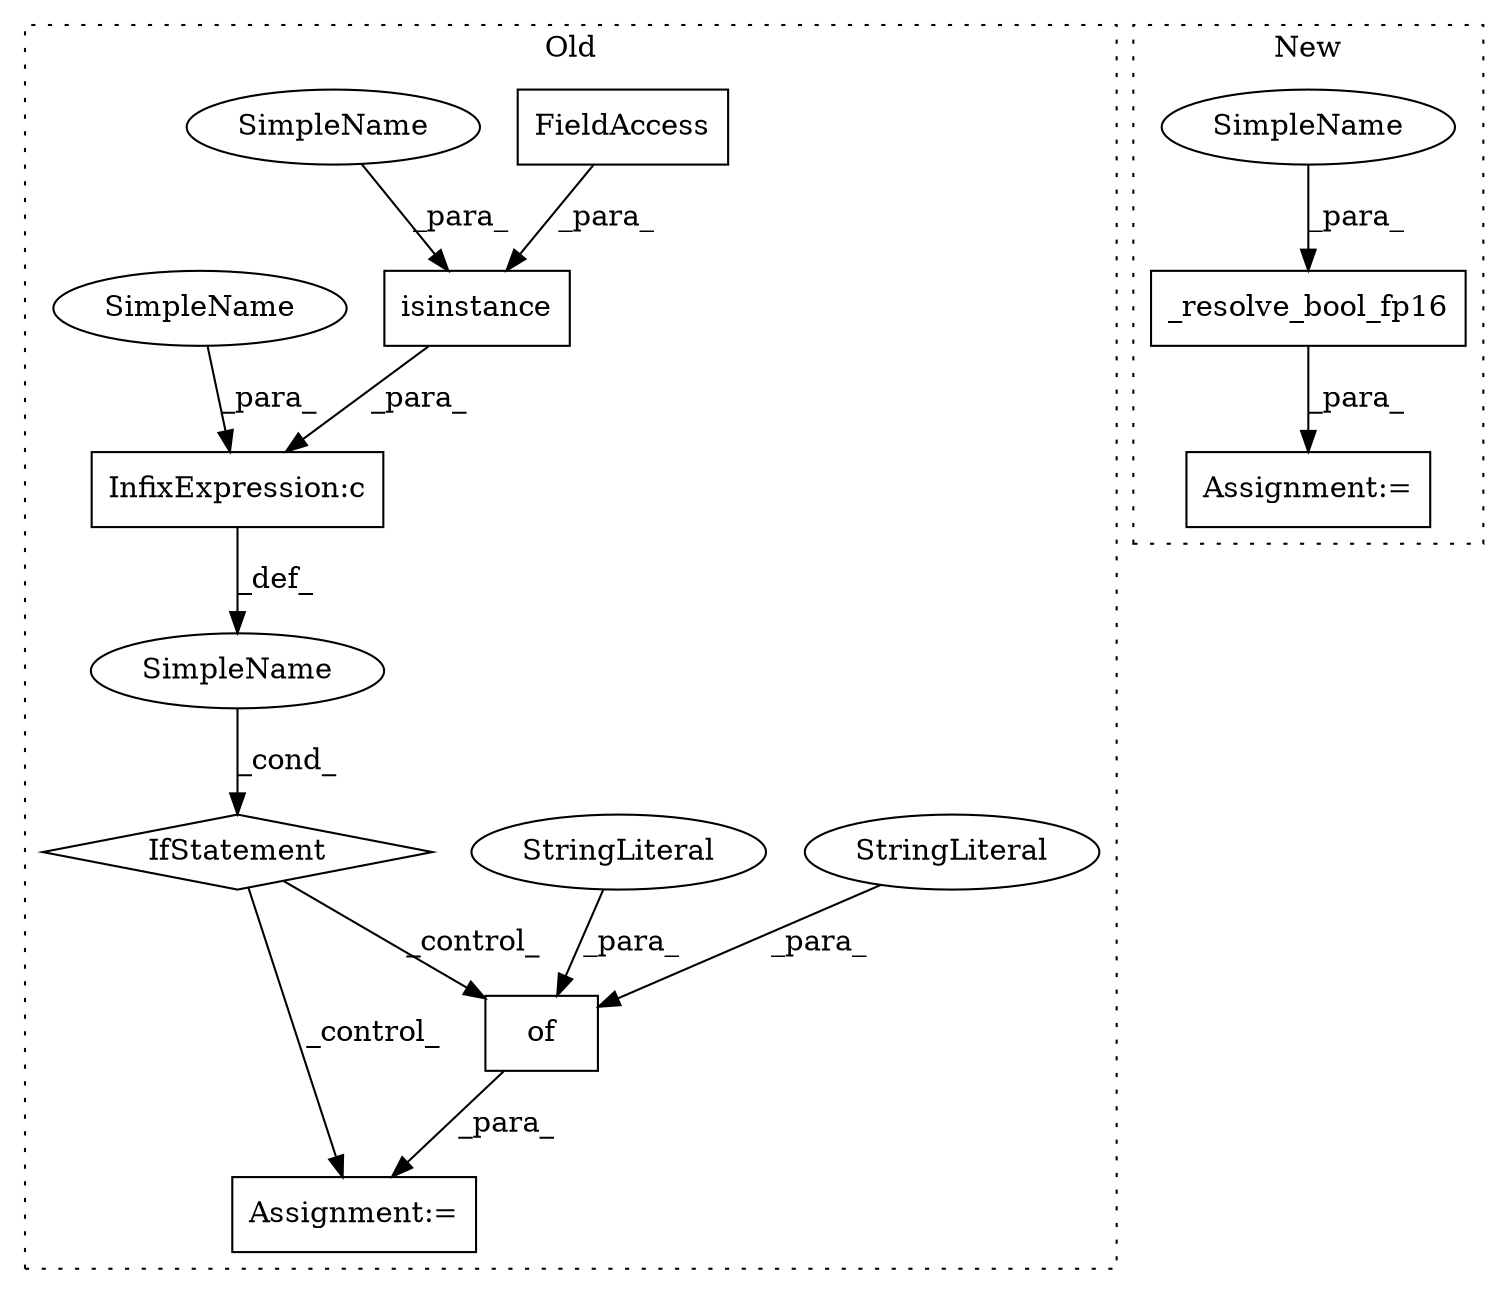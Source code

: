 digraph G {
subgraph cluster0 {
1 [label="isinstance" a="32" s="3068,3088" l="11,1" shape="box"];
3 [label="InfixExpression:c" a="27" s="3089" l="4" shape="box"];
4 [label="FieldAccess" a="22" s="3084" l="4" shape="box"];
5 [label="IfStatement" a="25" s="3064,3097" l="4,2" shape="diamond"];
6 [label="SimpleName" a="42" s="" l="" shape="ellipse"];
7 [label="Assignment:=" a="7" s="3111" l="1" shape="box"];
9 [label="of" a="32" s="3116,3135" l="3,1" shape="box"];
10 [label="StringLiteral" a="45" s="3131" l="4" shape="ellipse"];
11 [label="StringLiteral" a="45" s="3119" l="11" shape="ellipse"];
12 [label="SimpleName" a="42" s="3079" l="4" shape="ellipse"];
13 [label="SimpleName" a="42" s="3093" l="4" shape="ellipse"];
label = "Old";
style="dotted";
}
subgraph cluster1 {
2 [label="_resolve_bool_fp16" a="32" s="3376,3399" l="19,1" shape="box"];
8 [label="Assignment:=" a="7" s="3375" l="1" shape="box"];
14 [label="SimpleName" a="42" s="3395" l="4" shape="ellipse"];
label = "New";
style="dotted";
}
1 -> 3 [label="_para_"];
2 -> 8 [label="_para_"];
3 -> 6 [label="_def_"];
4 -> 1 [label="_para_"];
5 -> 9 [label="_control_"];
5 -> 7 [label="_control_"];
6 -> 5 [label="_cond_"];
9 -> 7 [label="_para_"];
10 -> 9 [label="_para_"];
11 -> 9 [label="_para_"];
12 -> 1 [label="_para_"];
13 -> 3 [label="_para_"];
14 -> 2 [label="_para_"];
}